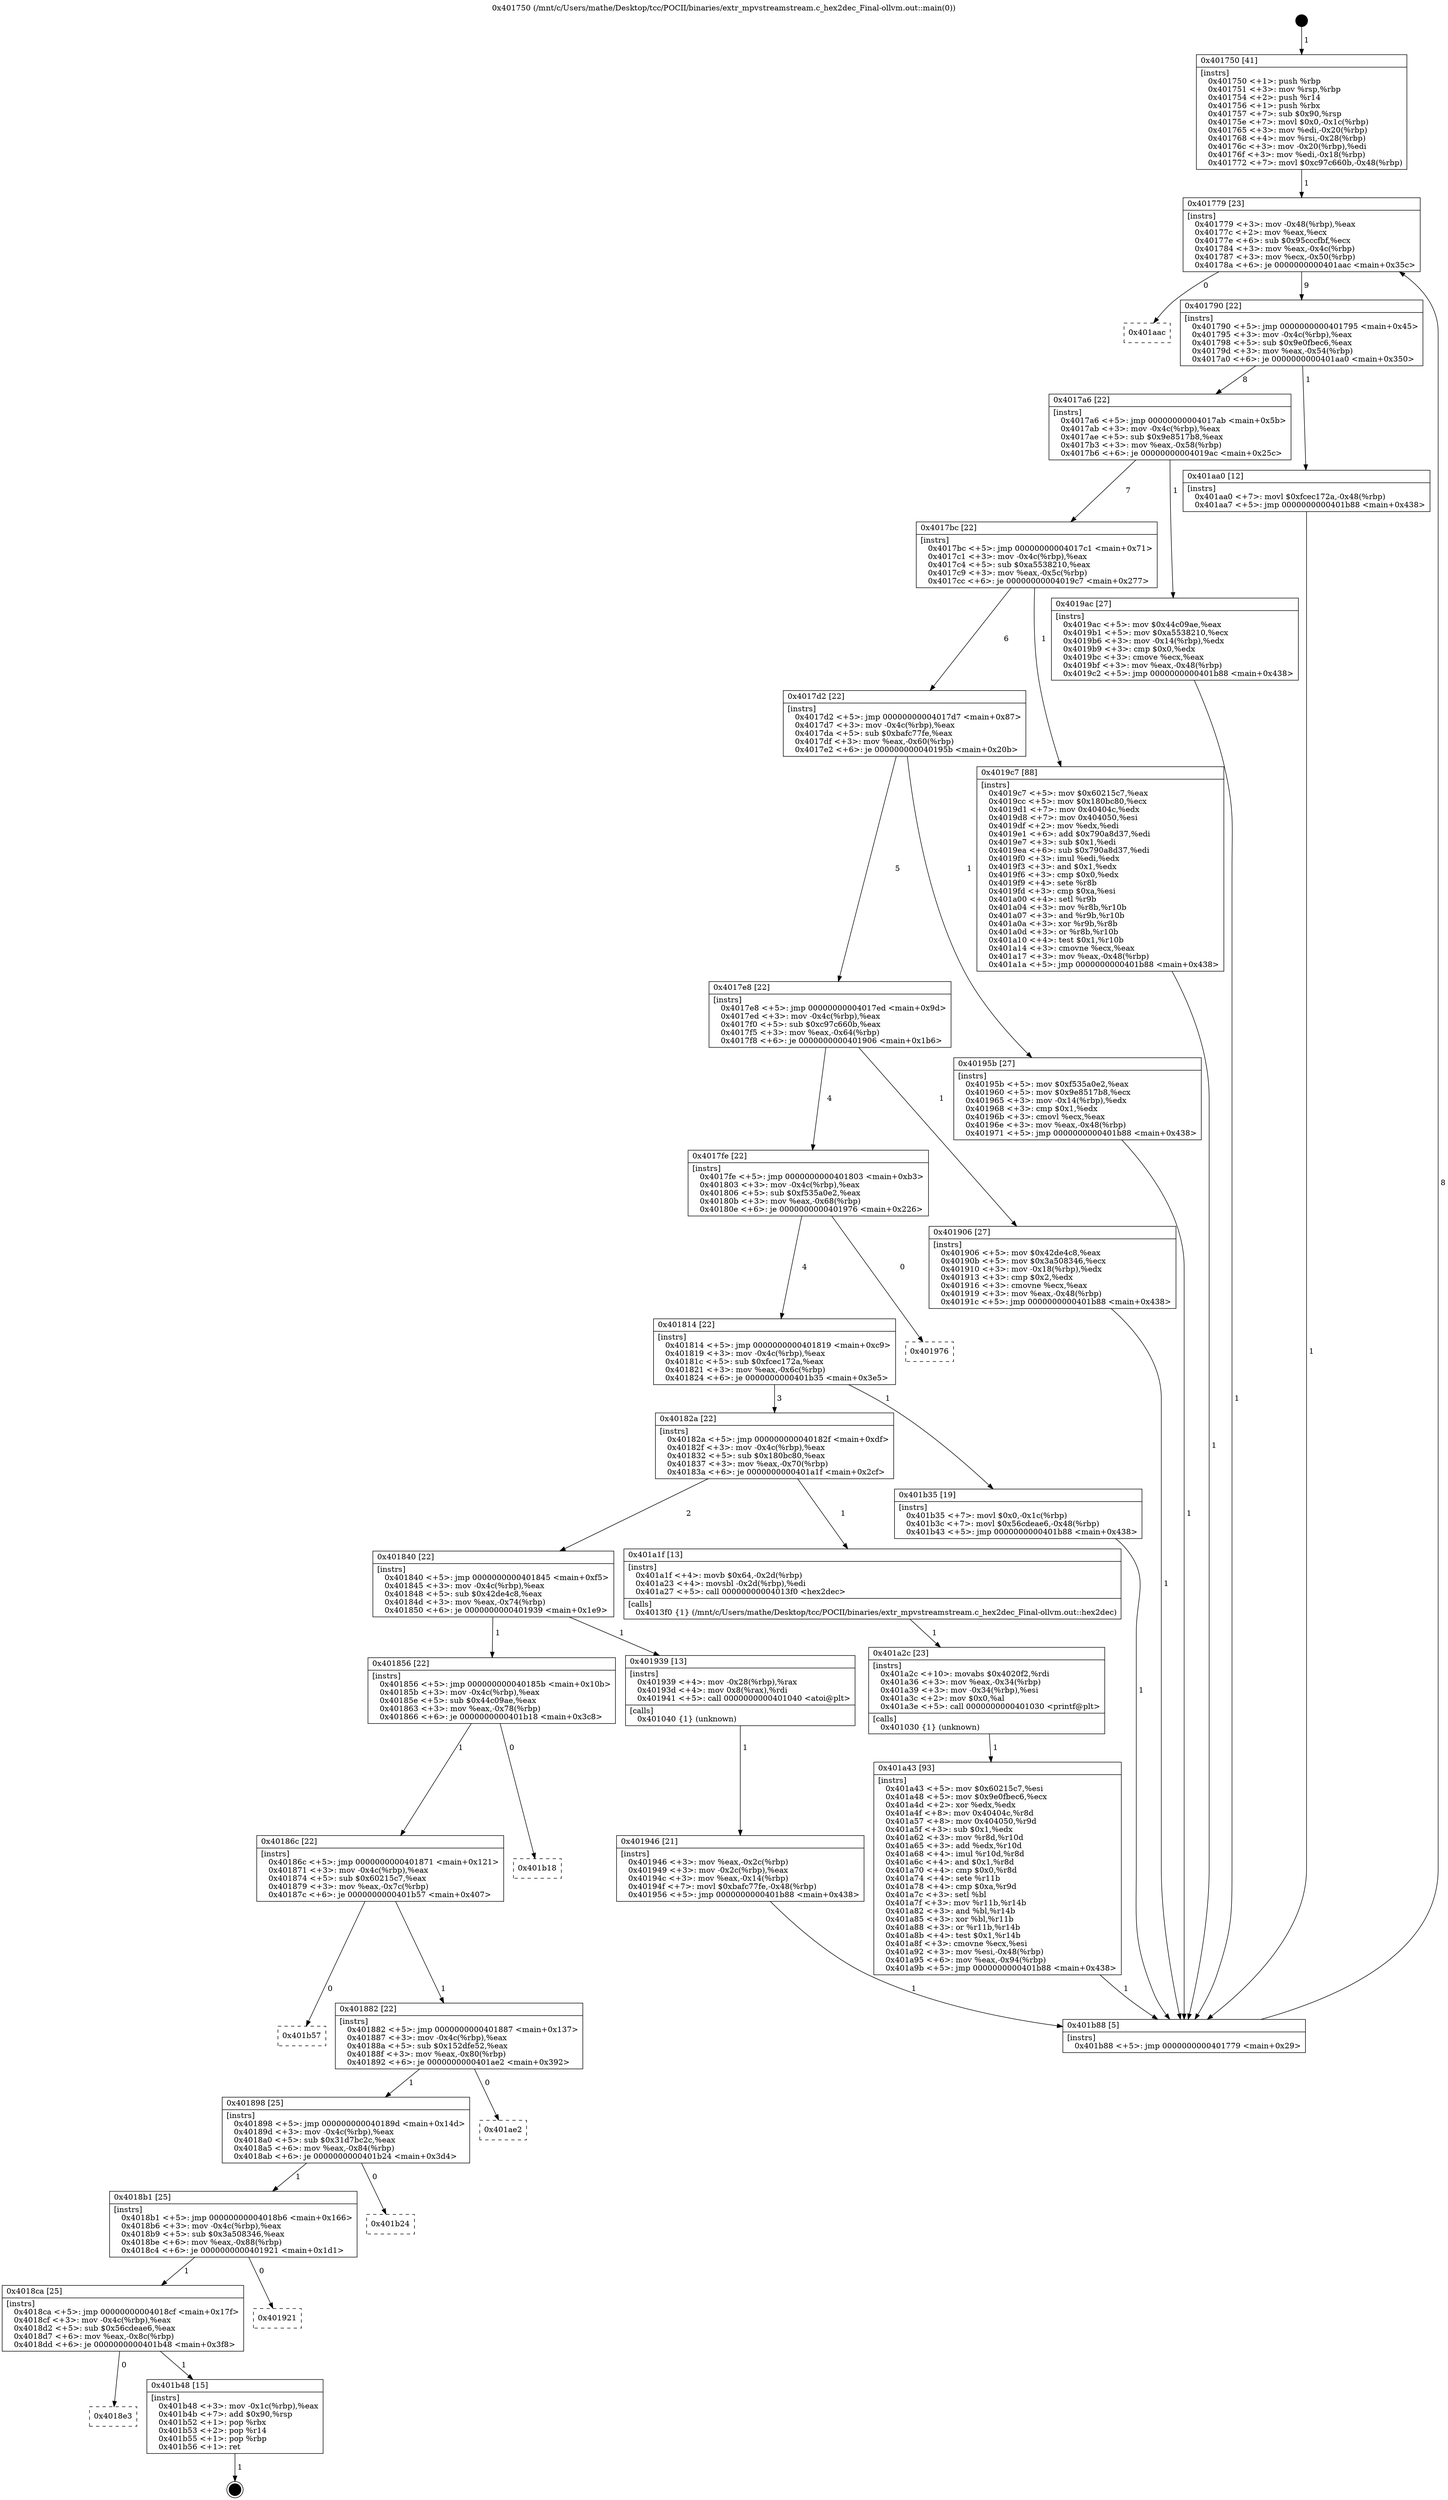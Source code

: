 digraph "0x401750" {
  label = "0x401750 (/mnt/c/Users/mathe/Desktop/tcc/POCII/binaries/extr_mpvstreamstream.c_hex2dec_Final-ollvm.out::main(0))"
  labelloc = "t"
  node[shape=record]

  Entry [label="",width=0.3,height=0.3,shape=circle,fillcolor=black,style=filled]
  "0x401779" [label="{
     0x401779 [23]\l
     | [instrs]\l
     &nbsp;&nbsp;0x401779 \<+3\>: mov -0x48(%rbp),%eax\l
     &nbsp;&nbsp;0x40177c \<+2\>: mov %eax,%ecx\l
     &nbsp;&nbsp;0x40177e \<+6\>: sub $0x95cccfbf,%ecx\l
     &nbsp;&nbsp;0x401784 \<+3\>: mov %eax,-0x4c(%rbp)\l
     &nbsp;&nbsp;0x401787 \<+3\>: mov %ecx,-0x50(%rbp)\l
     &nbsp;&nbsp;0x40178a \<+6\>: je 0000000000401aac \<main+0x35c\>\l
  }"]
  "0x401aac" [label="{
     0x401aac\l
  }", style=dashed]
  "0x401790" [label="{
     0x401790 [22]\l
     | [instrs]\l
     &nbsp;&nbsp;0x401790 \<+5\>: jmp 0000000000401795 \<main+0x45\>\l
     &nbsp;&nbsp;0x401795 \<+3\>: mov -0x4c(%rbp),%eax\l
     &nbsp;&nbsp;0x401798 \<+5\>: sub $0x9e0fbec6,%eax\l
     &nbsp;&nbsp;0x40179d \<+3\>: mov %eax,-0x54(%rbp)\l
     &nbsp;&nbsp;0x4017a0 \<+6\>: je 0000000000401aa0 \<main+0x350\>\l
  }"]
  Exit [label="",width=0.3,height=0.3,shape=circle,fillcolor=black,style=filled,peripheries=2]
  "0x401aa0" [label="{
     0x401aa0 [12]\l
     | [instrs]\l
     &nbsp;&nbsp;0x401aa0 \<+7\>: movl $0xfcec172a,-0x48(%rbp)\l
     &nbsp;&nbsp;0x401aa7 \<+5\>: jmp 0000000000401b88 \<main+0x438\>\l
  }"]
  "0x4017a6" [label="{
     0x4017a6 [22]\l
     | [instrs]\l
     &nbsp;&nbsp;0x4017a6 \<+5\>: jmp 00000000004017ab \<main+0x5b\>\l
     &nbsp;&nbsp;0x4017ab \<+3\>: mov -0x4c(%rbp),%eax\l
     &nbsp;&nbsp;0x4017ae \<+5\>: sub $0x9e8517b8,%eax\l
     &nbsp;&nbsp;0x4017b3 \<+3\>: mov %eax,-0x58(%rbp)\l
     &nbsp;&nbsp;0x4017b6 \<+6\>: je 00000000004019ac \<main+0x25c\>\l
  }"]
  "0x4018e3" [label="{
     0x4018e3\l
  }", style=dashed]
  "0x4019ac" [label="{
     0x4019ac [27]\l
     | [instrs]\l
     &nbsp;&nbsp;0x4019ac \<+5\>: mov $0x44c09ae,%eax\l
     &nbsp;&nbsp;0x4019b1 \<+5\>: mov $0xa5538210,%ecx\l
     &nbsp;&nbsp;0x4019b6 \<+3\>: mov -0x14(%rbp),%edx\l
     &nbsp;&nbsp;0x4019b9 \<+3\>: cmp $0x0,%edx\l
     &nbsp;&nbsp;0x4019bc \<+3\>: cmove %ecx,%eax\l
     &nbsp;&nbsp;0x4019bf \<+3\>: mov %eax,-0x48(%rbp)\l
     &nbsp;&nbsp;0x4019c2 \<+5\>: jmp 0000000000401b88 \<main+0x438\>\l
  }"]
  "0x4017bc" [label="{
     0x4017bc [22]\l
     | [instrs]\l
     &nbsp;&nbsp;0x4017bc \<+5\>: jmp 00000000004017c1 \<main+0x71\>\l
     &nbsp;&nbsp;0x4017c1 \<+3\>: mov -0x4c(%rbp),%eax\l
     &nbsp;&nbsp;0x4017c4 \<+5\>: sub $0xa5538210,%eax\l
     &nbsp;&nbsp;0x4017c9 \<+3\>: mov %eax,-0x5c(%rbp)\l
     &nbsp;&nbsp;0x4017cc \<+6\>: je 00000000004019c7 \<main+0x277\>\l
  }"]
  "0x401b48" [label="{
     0x401b48 [15]\l
     | [instrs]\l
     &nbsp;&nbsp;0x401b48 \<+3\>: mov -0x1c(%rbp),%eax\l
     &nbsp;&nbsp;0x401b4b \<+7\>: add $0x90,%rsp\l
     &nbsp;&nbsp;0x401b52 \<+1\>: pop %rbx\l
     &nbsp;&nbsp;0x401b53 \<+2\>: pop %r14\l
     &nbsp;&nbsp;0x401b55 \<+1\>: pop %rbp\l
     &nbsp;&nbsp;0x401b56 \<+1\>: ret\l
  }"]
  "0x4019c7" [label="{
     0x4019c7 [88]\l
     | [instrs]\l
     &nbsp;&nbsp;0x4019c7 \<+5\>: mov $0x60215c7,%eax\l
     &nbsp;&nbsp;0x4019cc \<+5\>: mov $0x180bc80,%ecx\l
     &nbsp;&nbsp;0x4019d1 \<+7\>: mov 0x40404c,%edx\l
     &nbsp;&nbsp;0x4019d8 \<+7\>: mov 0x404050,%esi\l
     &nbsp;&nbsp;0x4019df \<+2\>: mov %edx,%edi\l
     &nbsp;&nbsp;0x4019e1 \<+6\>: add $0x790a8d37,%edi\l
     &nbsp;&nbsp;0x4019e7 \<+3\>: sub $0x1,%edi\l
     &nbsp;&nbsp;0x4019ea \<+6\>: sub $0x790a8d37,%edi\l
     &nbsp;&nbsp;0x4019f0 \<+3\>: imul %edi,%edx\l
     &nbsp;&nbsp;0x4019f3 \<+3\>: and $0x1,%edx\l
     &nbsp;&nbsp;0x4019f6 \<+3\>: cmp $0x0,%edx\l
     &nbsp;&nbsp;0x4019f9 \<+4\>: sete %r8b\l
     &nbsp;&nbsp;0x4019fd \<+3\>: cmp $0xa,%esi\l
     &nbsp;&nbsp;0x401a00 \<+4\>: setl %r9b\l
     &nbsp;&nbsp;0x401a04 \<+3\>: mov %r8b,%r10b\l
     &nbsp;&nbsp;0x401a07 \<+3\>: and %r9b,%r10b\l
     &nbsp;&nbsp;0x401a0a \<+3\>: xor %r9b,%r8b\l
     &nbsp;&nbsp;0x401a0d \<+3\>: or %r8b,%r10b\l
     &nbsp;&nbsp;0x401a10 \<+4\>: test $0x1,%r10b\l
     &nbsp;&nbsp;0x401a14 \<+3\>: cmovne %ecx,%eax\l
     &nbsp;&nbsp;0x401a17 \<+3\>: mov %eax,-0x48(%rbp)\l
     &nbsp;&nbsp;0x401a1a \<+5\>: jmp 0000000000401b88 \<main+0x438\>\l
  }"]
  "0x4017d2" [label="{
     0x4017d2 [22]\l
     | [instrs]\l
     &nbsp;&nbsp;0x4017d2 \<+5\>: jmp 00000000004017d7 \<main+0x87\>\l
     &nbsp;&nbsp;0x4017d7 \<+3\>: mov -0x4c(%rbp),%eax\l
     &nbsp;&nbsp;0x4017da \<+5\>: sub $0xbafc77fe,%eax\l
     &nbsp;&nbsp;0x4017df \<+3\>: mov %eax,-0x60(%rbp)\l
     &nbsp;&nbsp;0x4017e2 \<+6\>: je 000000000040195b \<main+0x20b\>\l
  }"]
  "0x4018ca" [label="{
     0x4018ca [25]\l
     | [instrs]\l
     &nbsp;&nbsp;0x4018ca \<+5\>: jmp 00000000004018cf \<main+0x17f\>\l
     &nbsp;&nbsp;0x4018cf \<+3\>: mov -0x4c(%rbp),%eax\l
     &nbsp;&nbsp;0x4018d2 \<+5\>: sub $0x56cdeae6,%eax\l
     &nbsp;&nbsp;0x4018d7 \<+6\>: mov %eax,-0x8c(%rbp)\l
     &nbsp;&nbsp;0x4018dd \<+6\>: je 0000000000401b48 \<main+0x3f8\>\l
  }"]
  "0x40195b" [label="{
     0x40195b [27]\l
     | [instrs]\l
     &nbsp;&nbsp;0x40195b \<+5\>: mov $0xf535a0e2,%eax\l
     &nbsp;&nbsp;0x401960 \<+5\>: mov $0x9e8517b8,%ecx\l
     &nbsp;&nbsp;0x401965 \<+3\>: mov -0x14(%rbp),%edx\l
     &nbsp;&nbsp;0x401968 \<+3\>: cmp $0x1,%edx\l
     &nbsp;&nbsp;0x40196b \<+3\>: cmovl %ecx,%eax\l
     &nbsp;&nbsp;0x40196e \<+3\>: mov %eax,-0x48(%rbp)\l
     &nbsp;&nbsp;0x401971 \<+5\>: jmp 0000000000401b88 \<main+0x438\>\l
  }"]
  "0x4017e8" [label="{
     0x4017e8 [22]\l
     | [instrs]\l
     &nbsp;&nbsp;0x4017e8 \<+5\>: jmp 00000000004017ed \<main+0x9d\>\l
     &nbsp;&nbsp;0x4017ed \<+3\>: mov -0x4c(%rbp),%eax\l
     &nbsp;&nbsp;0x4017f0 \<+5\>: sub $0xc97c660b,%eax\l
     &nbsp;&nbsp;0x4017f5 \<+3\>: mov %eax,-0x64(%rbp)\l
     &nbsp;&nbsp;0x4017f8 \<+6\>: je 0000000000401906 \<main+0x1b6\>\l
  }"]
  "0x401921" [label="{
     0x401921\l
  }", style=dashed]
  "0x401906" [label="{
     0x401906 [27]\l
     | [instrs]\l
     &nbsp;&nbsp;0x401906 \<+5\>: mov $0x42de4c8,%eax\l
     &nbsp;&nbsp;0x40190b \<+5\>: mov $0x3a508346,%ecx\l
     &nbsp;&nbsp;0x401910 \<+3\>: mov -0x18(%rbp),%edx\l
     &nbsp;&nbsp;0x401913 \<+3\>: cmp $0x2,%edx\l
     &nbsp;&nbsp;0x401916 \<+3\>: cmovne %ecx,%eax\l
     &nbsp;&nbsp;0x401919 \<+3\>: mov %eax,-0x48(%rbp)\l
     &nbsp;&nbsp;0x40191c \<+5\>: jmp 0000000000401b88 \<main+0x438\>\l
  }"]
  "0x4017fe" [label="{
     0x4017fe [22]\l
     | [instrs]\l
     &nbsp;&nbsp;0x4017fe \<+5\>: jmp 0000000000401803 \<main+0xb3\>\l
     &nbsp;&nbsp;0x401803 \<+3\>: mov -0x4c(%rbp),%eax\l
     &nbsp;&nbsp;0x401806 \<+5\>: sub $0xf535a0e2,%eax\l
     &nbsp;&nbsp;0x40180b \<+3\>: mov %eax,-0x68(%rbp)\l
     &nbsp;&nbsp;0x40180e \<+6\>: je 0000000000401976 \<main+0x226\>\l
  }"]
  "0x401b88" [label="{
     0x401b88 [5]\l
     | [instrs]\l
     &nbsp;&nbsp;0x401b88 \<+5\>: jmp 0000000000401779 \<main+0x29\>\l
  }"]
  "0x401750" [label="{
     0x401750 [41]\l
     | [instrs]\l
     &nbsp;&nbsp;0x401750 \<+1\>: push %rbp\l
     &nbsp;&nbsp;0x401751 \<+3\>: mov %rsp,%rbp\l
     &nbsp;&nbsp;0x401754 \<+2\>: push %r14\l
     &nbsp;&nbsp;0x401756 \<+1\>: push %rbx\l
     &nbsp;&nbsp;0x401757 \<+7\>: sub $0x90,%rsp\l
     &nbsp;&nbsp;0x40175e \<+7\>: movl $0x0,-0x1c(%rbp)\l
     &nbsp;&nbsp;0x401765 \<+3\>: mov %edi,-0x20(%rbp)\l
     &nbsp;&nbsp;0x401768 \<+4\>: mov %rsi,-0x28(%rbp)\l
     &nbsp;&nbsp;0x40176c \<+3\>: mov -0x20(%rbp),%edi\l
     &nbsp;&nbsp;0x40176f \<+3\>: mov %edi,-0x18(%rbp)\l
     &nbsp;&nbsp;0x401772 \<+7\>: movl $0xc97c660b,-0x48(%rbp)\l
  }"]
  "0x4018b1" [label="{
     0x4018b1 [25]\l
     | [instrs]\l
     &nbsp;&nbsp;0x4018b1 \<+5\>: jmp 00000000004018b6 \<main+0x166\>\l
     &nbsp;&nbsp;0x4018b6 \<+3\>: mov -0x4c(%rbp),%eax\l
     &nbsp;&nbsp;0x4018b9 \<+5\>: sub $0x3a508346,%eax\l
     &nbsp;&nbsp;0x4018be \<+6\>: mov %eax,-0x88(%rbp)\l
     &nbsp;&nbsp;0x4018c4 \<+6\>: je 0000000000401921 \<main+0x1d1\>\l
  }"]
  "0x401976" [label="{
     0x401976\l
  }", style=dashed]
  "0x401814" [label="{
     0x401814 [22]\l
     | [instrs]\l
     &nbsp;&nbsp;0x401814 \<+5\>: jmp 0000000000401819 \<main+0xc9\>\l
     &nbsp;&nbsp;0x401819 \<+3\>: mov -0x4c(%rbp),%eax\l
     &nbsp;&nbsp;0x40181c \<+5\>: sub $0xfcec172a,%eax\l
     &nbsp;&nbsp;0x401821 \<+3\>: mov %eax,-0x6c(%rbp)\l
     &nbsp;&nbsp;0x401824 \<+6\>: je 0000000000401b35 \<main+0x3e5\>\l
  }"]
  "0x401b24" [label="{
     0x401b24\l
  }", style=dashed]
  "0x401b35" [label="{
     0x401b35 [19]\l
     | [instrs]\l
     &nbsp;&nbsp;0x401b35 \<+7\>: movl $0x0,-0x1c(%rbp)\l
     &nbsp;&nbsp;0x401b3c \<+7\>: movl $0x56cdeae6,-0x48(%rbp)\l
     &nbsp;&nbsp;0x401b43 \<+5\>: jmp 0000000000401b88 \<main+0x438\>\l
  }"]
  "0x40182a" [label="{
     0x40182a [22]\l
     | [instrs]\l
     &nbsp;&nbsp;0x40182a \<+5\>: jmp 000000000040182f \<main+0xdf\>\l
     &nbsp;&nbsp;0x40182f \<+3\>: mov -0x4c(%rbp),%eax\l
     &nbsp;&nbsp;0x401832 \<+5\>: sub $0x180bc80,%eax\l
     &nbsp;&nbsp;0x401837 \<+3\>: mov %eax,-0x70(%rbp)\l
     &nbsp;&nbsp;0x40183a \<+6\>: je 0000000000401a1f \<main+0x2cf\>\l
  }"]
  "0x401898" [label="{
     0x401898 [25]\l
     | [instrs]\l
     &nbsp;&nbsp;0x401898 \<+5\>: jmp 000000000040189d \<main+0x14d\>\l
     &nbsp;&nbsp;0x40189d \<+3\>: mov -0x4c(%rbp),%eax\l
     &nbsp;&nbsp;0x4018a0 \<+5\>: sub $0x31d7bc2c,%eax\l
     &nbsp;&nbsp;0x4018a5 \<+6\>: mov %eax,-0x84(%rbp)\l
     &nbsp;&nbsp;0x4018ab \<+6\>: je 0000000000401b24 \<main+0x3d4\>\l
  }"]
  "0x401a1f" [label="{
     0x401a1f [13]\l
     | [instrs]\l
     &nbsp;&nbsp;0x401a1f \<+4\>: movb $0x64,-0x2d(%rbp)\l
     &nbsp;&nbsp;0x401a23 \<+4\>: movsbl -0x2d(%rbp),%edi\l
     &nbsp;&nbsp;0x401a27 \<+5\>: call 00000000004013f0 \<hex2dec\>\l
     | [calls]\l
     &nbsp;&nbsp;0x4013f0 \{1\} (/mnt/c/Users/mathe/Desktop/tcc/POCII/binaries/extr_mpvstreamstream.c_hex2dec_Final-ollvm.out::hex2dec)\l
  }"]
  "0x401840" [label="{
     0x401840 [22]\l
     | [instrs]\l
     &nbsp;&nbsp;0x401840 \<+5\>: jmp 0000000000401845 \<main+0xf5\>\l
     &nbsp;&nbsp;0x401845 \<+3\>: mov -0x4c(%rbp),%eax\l
     &nbsp;&nbsp;0x401848 \<+5\>: sub $0x42de4c8,%eax\l
     &nbsp;&nbsp;0x40184d \<+3\>: mov %eax,-0x74(%rbp)\l
     &nbsp;&nbsp;0x401850 \<+6\>: je 0000000000401939 \<main+0x1e9\>\l
  }"]
  "0x401ae2" [label="{
     0x401ae2\l
  }", style=dashed]
  "0x401939" [label="{
     0x401939 [13]\l
     | [instrs]\l
     &nbsp;&nbsp;0x401939 \<+4\>: mov -0x28(%rbp),%rax\l
     &nbsp;&nbsp;0x40193d \<+4\>: mov 0x8(%rax),%rdi\l
     &nbsp;&nbsp;0x401941 \<+5\>: call 0000000000401040 \<atoi@plt\>\l
     | [calls]\l
     &nbsp;&nbsp;0x401040 \{1\} (unknown)\l
  }"]
  "0x401856" [label="{
     0x401856 [22]\l
     | [instrs]\l
     &nbsp;&nbsp;0x401856 \<+5\>: jmp 000000000040185b \<main+0x10b\>\l
     &nbsp;&nbsp;0x40185b \<+3\>: mov -0x4c(%rbp),%eax\l
     &nbsp;&nbsp;0x40185e \<+5\>: sub $0x44c09ae,%eax\l
     &nbsp;&nbsp;0x401863 \<+3\>: mov %eax,-0x78(%rbp)\l
     &nbsp;&nbsp;0x401866 \<+6\>: je 0000000000401b18 \<main+0x3c8\>\l
  }"]
  "0x401946" [label="{
     0x401946 [21]\l
     | [instrs]\l
     &nbsp;&nbsp;0x401946 \<+3\>: mov %eax,-0x2c(%rbp)\l
     &nbsp;&nbsp;0x401949 \<+3\>: mov -0x2c(%rbp),%eax\l
     &nbsp;&nbsp;0x40194c \<+3\>: mov %eax,-0x14(%rbp)\l
     &nbsp;&nbsp;0x40194f \<+7\>: movl $0xbafc77fe,-0x48(%rbp)\l
     &nbsp;&nbsp;0x401956 \<+5\>: jmp 0000000000401b88 \<main+0x438\>\l
  }"]
  "0x401a2c" [label="{
     0x401a2c [23]\l
     | [instrs]\l
     &nbsp;&nbsp;0x401a2c \<+10\>: movabs $0x4020f2,%rdi\l
     &nbsp;&nbsp;0x401a36 \<+3\>: mov %eax,-0x34(%rbp)\l
     &nbsp;&nbsp;0x401a39 \<+3\>: mov -0x34(%rbp),%esi\l
     &nbsp;&nbsp;0x401a3c \<+2\>: mov $0x0,%al\l
     &nbsp;&nbsp;0x401a3e \<+5\>: call 0000000000401030 \<printf@plt\>\l
     | [calls]\l
     &nbsp;&nbsp;0x401030 \{1\} (unknown)\l
  }"]
  "0x401a43" [label="{
     0x401a43 [93]\l
     | [instrs]\l
     &nbsp;&nbsp;0x401a43 \<+5\>: mov $0x60215c7,%esi\l
     &nbsp;&nbsp;0x401a48 \<+5\>: mov $0x9e0fbec6,%ecx\l
     &nbsp;&nbsp;0x401a4d \<+2\>: xor %edx,%edx\l
     &nbsp;&nbsp;0x401a4f \<+8\>: mov 0x40404c,%r8d\l
     &nbsp;&nbsp;0x401a57 \<+8\>: mov 0x404050,%r9d\l
     &nbsp;&nbsp;0x401a5f \<+3\>: sub $0x1,%edx\l
     &nbsp;&nbsp;0x401a62 \<+3\>: mov %r8d,%r10d\l
     &nbsp;&nbsp;0x401a65 \<+3\>: add %edx,%r10d\l
     &nbsp;&nbsp;0x401a68 \<+4\>: imul %r10d,%r8d\l
     &nbsp;&nbsp;0x401a6c \<+4\>: and $0x1,%r8d\l
     &nbsp;&nbsp;0x401a70 \<+4\>: cmp $0x0,%r8d\l
     &nbsp;&nbsp;0x401a74 \<+4\>: sete %r11b\l
     &nbsp;&nbsp;0x401a78 \<+4\>: cmp $0xa,%r9d\l
     &nbsp;&nbsp;0x401a7c \<+3\>: setl %bl\l
     &nbsp;&nbsp;0x401a7f \<+3\>: mov %r11b,%r14b\l
     &nbsp;&nbsp;0x401a82 \<+3\>: and %bl,%r14b\l
     &nbsp;&nbsp;0x401a85 \<+3\>: xor %bl,%r11b\l
     &nbsp;&nbsp;0x401a88 \<+3\>: or %r11b,%r14b\l
     &nbsp;&nbsp;0x401a8b \<+4\>: test $0x1,%r14b\l
     &nbsp;&nbsp;0x401a8f \<+3\>: cmovne %ecx,%esi\l
     &nbsp;&nbsp;0x401a92 \<+3\>: mov %esi,-0x48(%rbp)\l
     &nbsp;&nbsp;0x401a95 \<+6\>: mov %eax,-0x94(%rbp)\l
     &nbsp;&nbsp;0x401a9b \<+5\>: jmp 0000000000401b88 \<main+0x438\>\l
  }"]
  "0x401882" [label="{
     0x401882 [22]\l
     | [instrs]\l
     &nbsp;&nbsp;0x401882 \<+5\>: jmp 0000000000401887 \<main+0x137\>\l
     &nbsp;&nbsp;0x401887 \<+3\>: mov -0x4c(%rbp),%eax\l
     &nbsp;&nbsp;0x40188a \<+5\>: sub $0x152dfe52,%eax\l
     &nbsp;&nbsp;0x40188f \<+3\>: mov %eax,-0x80(%rbp)\l
     &nbsp;&nbsp;0x401892 \<+6\>: je 0000000000401ae2 \<main+0x392\>\l
  }"]
  "0x401b18" [label="{
     0x401b18\l
  }", style=dashed]
  "0x40186c" [label="{
     0x40186c [22]\l
     | [instrs]\l
     &nbsp;&nbsp;0x40186c \<+5\>: jmp 0000000000401871 \<main+0x121\>\l
     &nbsp;&nbsp;0x401871 \<+3\>: mov -0x4c(%rbp),%eax\l
     &nbsp;&nbsp;0x401874 \<+5\>: sub $0x60215c7,%eax\l
     &nbsp;&nbsp;0x401879 \<+3\>: mov %eax,-0x7c(%rbp)\l
     &nbsp;&nbsp;0x40187c \<+6\>: je 0000000000401b57 \<main+0x407\>\l
  }"]
  "0x401b57" [label="{
     0x401b57\l
  }", style=dashed]
  Entry -> "0x401750" [label=" 1"]
  "0x401779" -> "0x401aac" [label=" 0"]
  "0x401779" -> "0x401790" [label=" 9"]
  "0x401b48" -> Exit [label=" 1"]
  "0x401790" -> "0x401aa0" [label=" 1"]
  "0x401790" -> "0x4017a6" [label=" 8"]
  "0x4018ca" -> "0x4018e3" [label=" 0"]
  "0x4017a6" -> "0x4019ac" [label=" 1"]
  "0x4017a6" -> "0x4017bc" [label=" 7"]
  "0x4018ca" -> "0x401b48" [label=" 1"]
  "0x4017bc" -> "0x4019c7" [label=" 1"]
  "0x4017bc" -> "0x4017d2" [label=" 6"]
  "0x4018b1" -> "0x4018ca" [label=" 1"]
  "0x4017d2" -> "0x40195b" [label=" 1"]
  "0x4017d2" -> "0x4017e8" [label=" 5"]
  "0x4018b1" -> "0x401921" [label=" 0"]
  "0x4017e8" -> "0x401906" [label=" 1"]
  "0x4017e8" -> "0x4017fe" [label=" 4"]
  "0x401906" -> "0x401b88" [label=" 1"]
  "0x401750" -> "0x401779" [label=" 1"]
  "0x401b88" -> "0x401779" [label=" 8"]
  "0x401898" -> "0x4018b1" [label=" 1"]
  "0x4017fe" -> "0x401976" [label=" 0"]
  "0x4017fe" -> "0x401814" [label=" 4"]
  "0x401898" -> "0x401b24" [label=" 0"]
  "0x401814" -> "0x401b35" [label=" 1"]
  "0x401814" -> "0x40182a" [label=" 3"]
  "0x401882" -> "0x401898" [label=" 1"]
  "0x40182a" -> "0x401a1f" [label=" 1"]
  "0x40182a" -> "0x401840" [label=" 2"]
  "0x401882" -> "0x401ae2" [label=" 0"]
  "0x401840" -> "0x401939" [label=" 1"]
  "0x401840" -> "0x401856" [label=" 1"]
  "0x401939" -> "0x401946" [label=" 1"]
  "0x401946" -> "0x401b88" [label=" 1"]
  "0x40195b" -> "0x401b88" [label=" 1"]
  "0x4019ac" -> "0x401b88" [label=" 1"]
  "0x4019c7" -> "0x401b88" [label=" 1"]
  "0x401a1f" -> "0x401a2c" [label=" 1"]
  "0x401a2c" -> "0x401a43" [label=" 1"]
  "0x401a43" -> "0x401b88" [label=" 1"]
  "0x401aa0" -> "0x401b88" [label=" 1"]
  "0x401b35" -> "0x401b88" [label=" 1"]
  "0x40186c" -> "0x401882" [label=" 1"]
  "0x401856" -> "0x401b18" [label=" 0"]
  "0x401856" -> "0x40186c" [label=" 1"]
  "0x40186c" -> "0x401b57" [label=" 0"]
}
